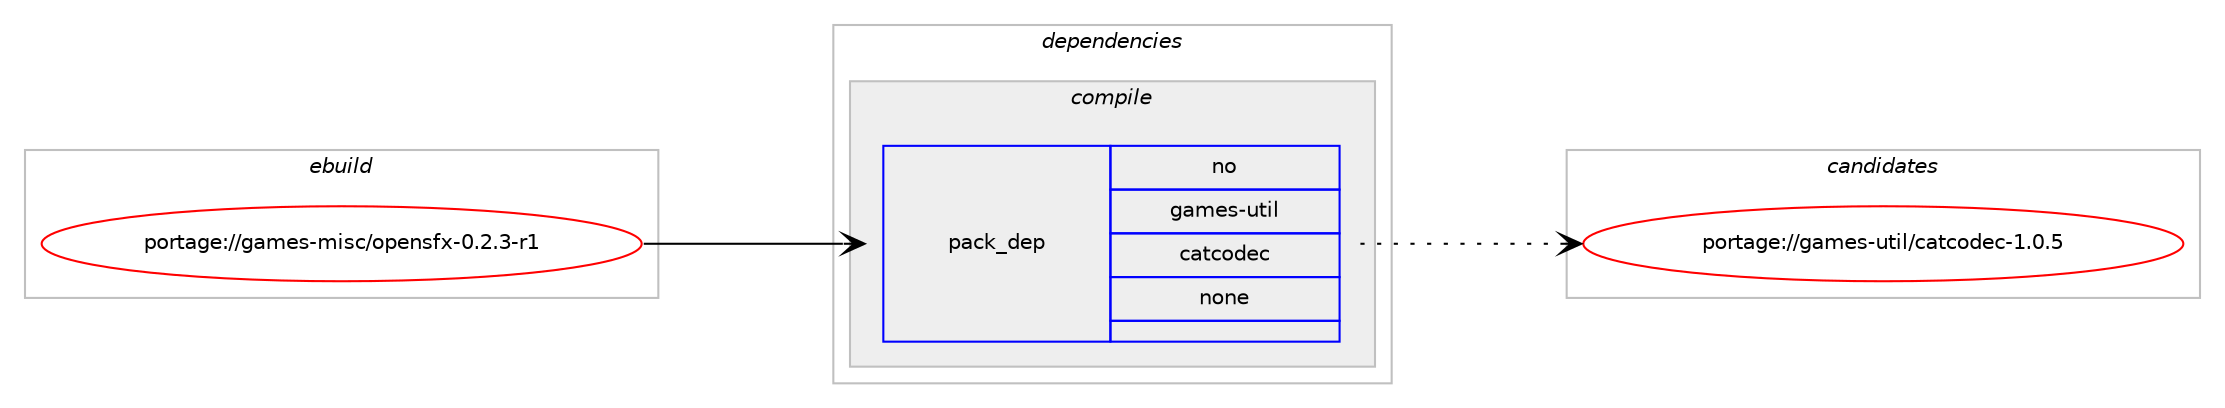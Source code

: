 digraph prolog {

# *************
# Graph options
# *************

newrank=true;
concentrate=true;
compound=true;
graph [rankdir=LR,fontname=Helvetica,fontsize=10,ranksep=1.5];#, ranksep=2.5, nodesep=0.2];
edge  [arrowhead=vee];
node  [fontname=Helvetica,fontsize=10];

# **********
# The ebuild
# **********

subgraph cluster_leftcol {
color=gray;
rank=same;
label=<<i>ebuild</i>>;
id [label="portage://games-misc/opensfx-0.2.3-r1", color=red, width=4, href="../games-misc/opensfx-0.2.3-r1.svg"];
}

# ****************
# The dependencies
# ****************

subgraph cluster_midcol {
color=gray;
label=<<i>dependencies</i>>;
subgraph cluster_compile {
fillcolor="#eeeeee";
style=filled;
label=<<i>compile</i>>;
subgraph pack196695 {
dependency274139 [label=<<TABLE BORDER="0" CELLBORDER="1" CELLSPACING="0" CELLPADDING="4" WIDTH="220"><TR><TD ROWSPAN="6" CELLPADDING="30">pack_dep</TD></TR><TR><TD WIDTH="110">no</TD></TR><TR><TD>games-util</TD></TR><TR><TD>catcodec</TD></TR><TR><TD>none</TD></TR><TR><TD></TD></TR></TABLE>>, shape=none, color=blue];
}
id:e -> dependency274139:w [weight=20,style="solid",arrowhead="vee"];
}
subgraph cluster_compileandrun {
fillcolor="#eeeeee";
style=filled;
label=<<i>compile and run</i>>;
}
subgraph cluster_run {
fillcolor="#eeeeee";
style=filled;
label=<<i>run</i>>;
}
}

# **************
# The candidates
# **************

subgraph cluster_choices {
rank=same;
color=gray;
label=<<i>candidates</i>>;

subgraph choice196695 {
color=black;
nodesep=1;
choiceportage10397109101115451171161051084799971169911110010199454946484653 [label="portage://games-util/catcodec-1.0.5", color=red, width=4,href="../games-util/catcodec-1.0.5.svg"];
dependency274139:e -> choiceportage10397109101115451171161051084799971169911110010199454946484653:w [style=dotted,weight="100"];
}
}

}
